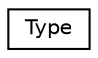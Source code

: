 digraph "Graphical Class Hierarchy"
{
  edge [fontname="Helvetica",fontsize="10",labelfontname="Helvetica",labelfontsize="10"];
  node [fontname="Helvetica",fontsize="10",shape=record];
  rankdir="LR";
  Node1 [label="Type",height=0.2,width=0.4,color="black", fillcolor="white", style="filled",URL="$struct_type.html"];
}
